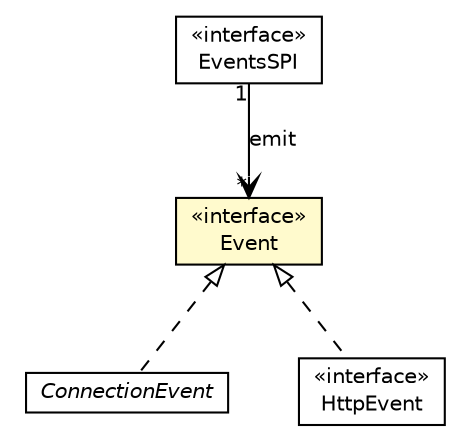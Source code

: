#!/usr/local/bin/dot
#
# Class diagram 
# Generated by UMLGraph version R5_6-24-gf6e263 (http://www.umlgraph.org/)
#

digraph G {
	edge [fontname="Helvetica",fontsize=10,labelfontname="Helvetica",labelfontsize=10];
	node [fontname="Helvetica",fontsize=10,shape=plaintext];
	nodesep=0.25;
	ranksep=0.5;
	// io.werval.api.events.ConnectionEvent
	c16032 [label=<<table title="io.werval.api.events.ConnectionEvent" border="0" cellborder="1" cellspacing="0" cellpadding="2" port="p" href="./ConnectionEvent.html">
		<tr><td><table border="0" cellspacing="0" cellpadding="1">
<tr><td align="center" balign="center"><font face="Helvetica-Oblique"> ConnectionEvent </font></td></tr>
		</table></td></tr>
		</table>>, URL="./ConnectionEvent.html", fontname="Helvetica", fontcolor="black", fontsize=10.0];
	// io.werval.api.events.Event
	c16035 [label=<<table title="io.werval.api.events.Event" border="0" cellborder="1" cellspacing="0" cellpadding="2" port="p" bgcolor="lemonChiffon" href="./Event.html">
		<tr><td><table border="0" cellspacing="0" cellpadding="1">
<tr><td align="center" balign="center"> &#171;interface&#187; </td></tr>
<tr><td align="center" balign="center"> Event </td></tr>
		</table></td></tr>
		</table>>, URL="./Event.html", fontname="Helvetica", fontcolor="black", fontsize=10.0];
	// io.werval.api.events.HttpEvent
	c16037 [label=<<table title="io.werval.api.events.HttpEvent" border="0" cellborder="1" cellspacing="0" cellpadding="2" port="p" href="./HttpEvent.html">
		<tr><td><table border="0" cellspacing="0" cellpadding="1">
<tr><td align="center" balign="center"> &#171;interface&#187; </td></tr>
<tr><td align="center" balign="center"> HttpEvent </td></tr>
		</table></td></tr>
		</table>>, URL="./HttpEvent.html", fontname="Helvetica", fontcolor="black", fontsize=10.0];
	// io.werval.spi.events.EventsSPI
	c16183 [label=<<table title="io.werval.spi.events.EventsSPI" border="0" cellborder="1" cellspacing="0" cellpadding="2" port="p" href="../../spi/events/EventsSPI.html">
		<tr><td><table border="0" cellspacing="0" cellpadding="1">
<tr><td align="center" balign="center"> &#171;interface&#187; </td></tr>
<tr><td align="center" balign="center"> EventsSPI </td></tr>
		</table></td></tr>
		</table>>, URL="../../spi/events/EventsSPI.html", fontname="Helvetica", fontcolor="black", fontsize=10.0];
	//io.werval.api.events.ConnectionEvent implements io.werval.api.events.Event
	c16035:p -> c16032:p [dir=back,arrowtail=empty,style=dashed];
	//io.werval.api.events.HttpEvent implements io.werval.api.events.Event
	c16035:p -> c16037:p [dir=back,arrowtail=empty,style=dashed];
	// io.werval.spi.events.EventsSPI NAVASSOC io.werval.api.events.Event
	c16183:p -> c16035:p [taillabel="1", label="emit", headlabel="*", fontname="Helvetica", fontcolor="black", fontsize=10.0, color="black", arrowhead=open];
}

